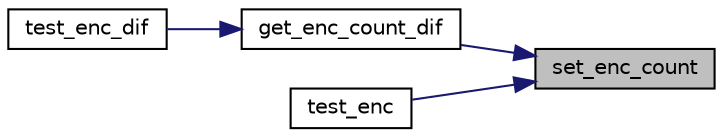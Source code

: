 digraph "set_enc_count"
{
 // LATEX_PDF_SIZE
  edge [fontname="Helvetica",fontsize="10",labelfontname="Helvetica",labelfontsize="10"];
  node [fontname="Helvetica",fontsize="10",shape=record];
  rankdir="RL";
  Node1 [label="set_enc_count",height=0.2,width=0.4,color="black", fillcolor="grey75", style="filled", fontcolor="black",tooltip="エンコーダカウントの初期値を設定"];
  Node1 -> Node2 [dir="back",color="midnightblue",fontsize="10",style="solid",fontname="Helvetica"];
  Node2 [label="get_enc_count_dif",height=0.2,width=0.4,color="black", fillcolor="white", style="filled",URL="$encoder_8h.html#a9fc057c8cea9523d1bc5dbd4a3e7dc90",tooltip="前回コール時からのエンコーダカウントの差分を取得"];
  Node2 -> Node3 [dir="back",color="midnightblue",fontsize="10",style="solid",fontname="Helvetica"];
  Node3 [label="test_enc_dif",height=0.2,width=0.4,color="black", fillcolor="white", style="filled",URL="$test__function_8c.html#a4242e318e1fc27532a583061f2e5208e",tooltip=" "];
  Node1 -> Node4 [dir="back",color="midnightblue",fontsize="10",style="solid",fontname="Helvetica"];
  Node4 [label="test_enc",height=0.2,width=0.4,color="black", fillcolor="white", style="filled",URL="$test__function_8c.html#a110e0ce77b462a854e517e3ba55926f5",tooltip=" "];
}

